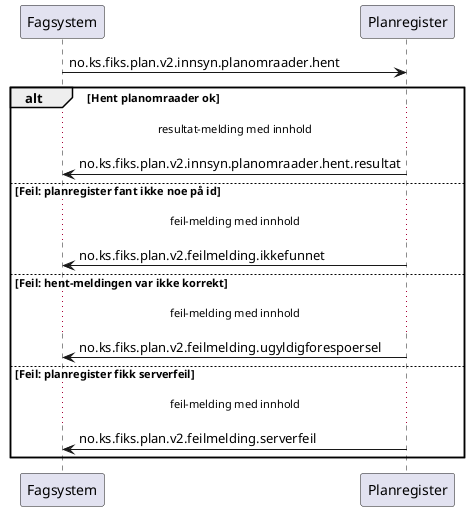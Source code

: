 @startuml

Fagsystem -> Planregister: no.ks.fiks.plan.v2.innsyn.planomraader.hent

alt Hent planomraader ok
...resultat-melding med innhold...

Fagsystem <- Planregister: no.ks.fiks.plan.v2.innsyn.planomraader.hent.resultat

else Feil: planregister fant ikke noe på id
...feil-melding med innhold...

Fagsystem <- Planregister: no.ks.fiks.plan.v2.feilmelding.ikkefunnet

else Feil: hent-meldingen var ikke korrekt
...feil-melding med innhold...

Fagsystem <- Planregister: no.ks.fiks.plan.v2.feilmelding.ugyldigforespoersel

else Feil: planregister fikk serverfeil
...feil-melding med innhold...

Fagsystem <- Planregister: no.ks.fiks.plan.v2.feilmelding.serverfeil

end
@enduml
